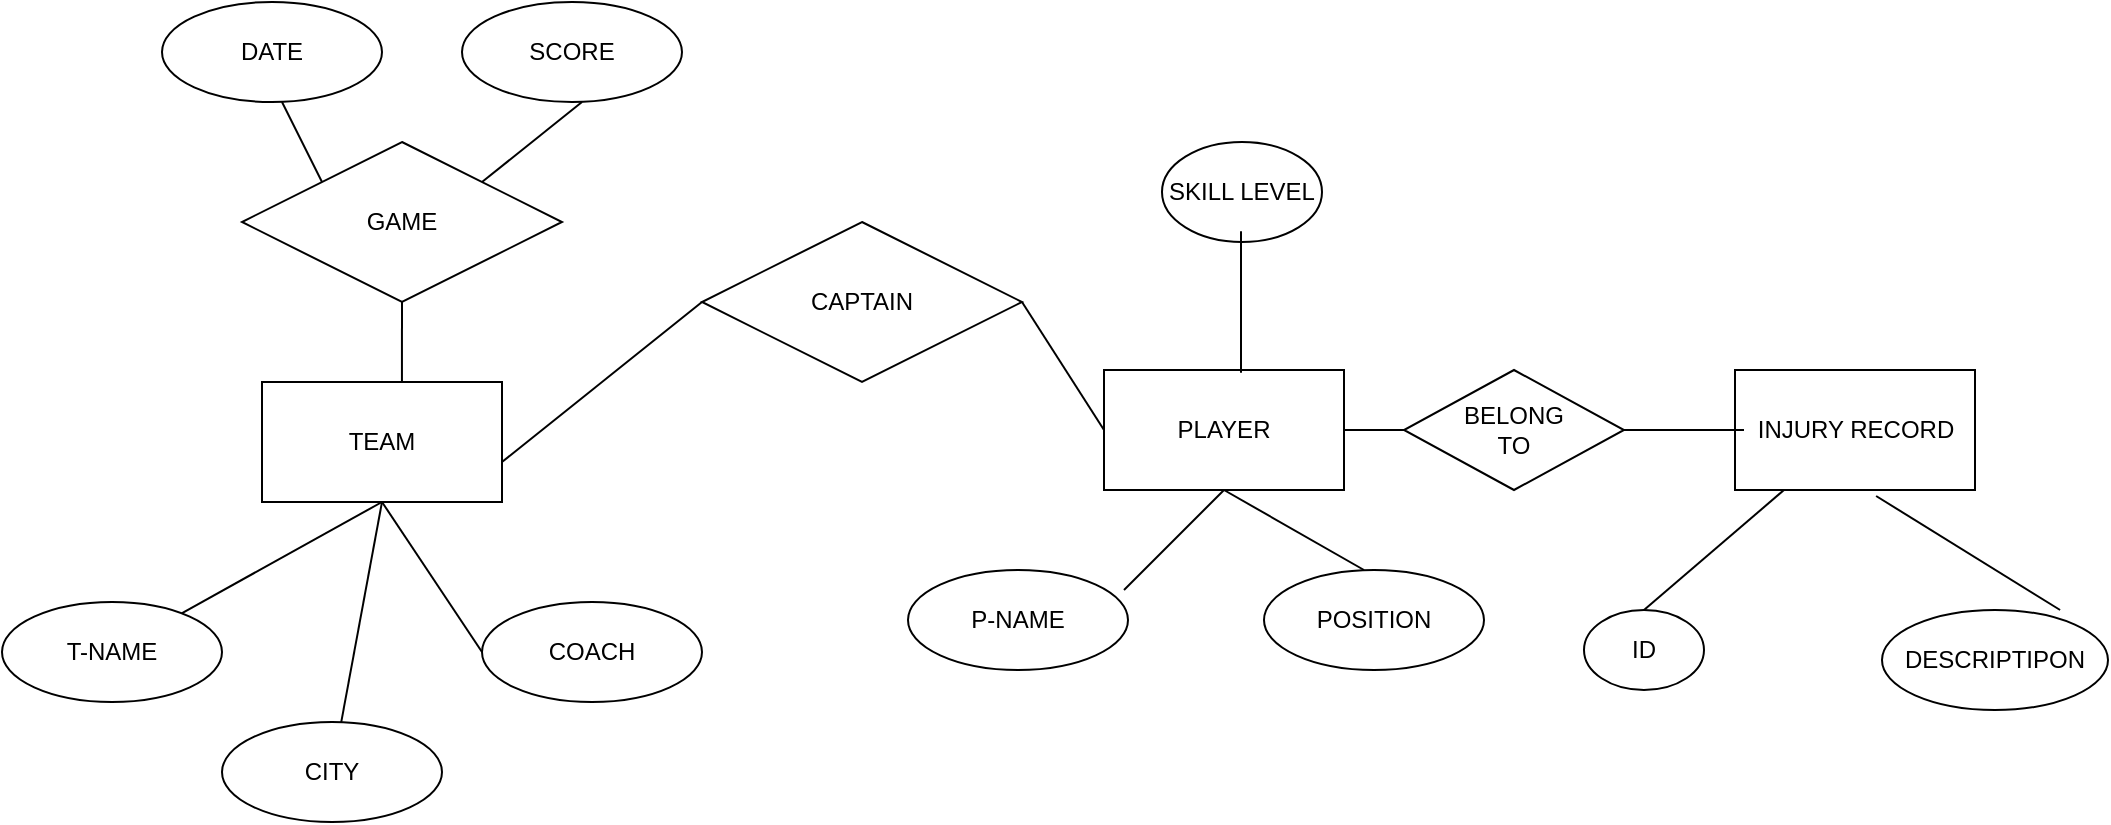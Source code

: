 <mxfile version="23.1.4" type="google">
  <diagram name="Page-1" id="zldDoCoPoXQY3jf72VAM">
    <mxGraphModel dx="1949" dy="762" grid="1" gridSize="10" guides="1" tooltips="1" connect="1" arrows="1" fold="1" page="1" pageScale="1" pageWidth="827" pageHeight="1169" math="0" shadow="0">
      <root>
        <mxCell id="0" />
        <mxCell id="1" parent="0" />
        <mxCell id="LO58giyWBsB74Z7oyxOB-1" value="DATE" style="ellipse;whiteSpace=wrap;html=1;" vertex="1" parent="1">
          <mxGeometry x="10" y="70" width="110" height="50" as="geometry" />
        </mxCell>
        <mxCell id="LO58giyWBsB74Z7oyxOB-3" value="GAME" style="rhombus;whiteSpace=wrap;html=1;" vertex="1" parent="1">
          <mxGeometry x="50" y="140" width="160" height="80" as="geometry" />
        </mxCell>
        <mxCell id="LO58giyWBsB74Z7oyxOB-4" value="TEAM" style="rounded=0;whiteSpace=wrap;html=1;" vertex="1" parent="1">
          <mxGeometry x="60" y="260" width="120" height="60" as="geometry" />
        </mxCell>
        <mxCell id="LO58giyWBsB74Z7oyxOB-5" value="CAPTAIN" style="rhombus;whiteSpace=wrap;html=1;" vertex="1" parent="1">
          <mxGeometry x="280" y="180" width="160" height="80" as="geometry" />
        </mxCell>
        <mxCell id="LO58giyWBsB74Z7oyxOB-6" value="BELONG&lt;br&gt;TO" style="rhombus;whiteSpace=wrap;html=1;" vertex="1" parent="1">
          <mxGeometry x="631" y="254" width="110" height="60" as="geometry" />
        </mxCell>
        <mxCell id="LO58giyWBsB74Z7oyxOB-7" value="SCORE" style="ellipse;whiteSpace=wrap;html=1;" vertex="1" parent="1">
          <mxGeometry x="160" y="70" width="110" height="50" as="geometry" />
        </mxCell>
        <mxCell id="LO58giyWBsB74Z7oyxOB-9" value="T-NAME" style="ellipse;whiteSpace=wrap;html=1;" vertex="1" parent="1">
          <mxGeometry x="-70" y="370" width="110" height="50" as="geometry" />
        </mxCell>
        <mxCell id="LO58giyWBsB74Z7oyxOB-10" value="CITY" style="ellipse;whiteSpace=wrap;html=1;" vertex="1" parent="1">
          <mxGeometry x="40" y="430" width="110" height="50" as="geometry" />
        </mxCell>
        <mxCell id="LO58giyWBsB74Z7oyxOB-11" value="COACH" style="ellipse;whiteSpace=wrap;html=1;" vertex="1" parent="1">
          <mxGeometry x="170" y="370" width="110" height="50" as="geometry" />
        </mxCell>
        <mxCell id="LO58giyWBsB74Z7oyxOB-12" value="PLAYER" style="rounded=0;whiteSpace=wrap;html=1;" vertex="1" parent="1">
          <mxGeometry x="481" y="254" width="120" height="60" as="geometry" />
        </mxCell>
        <mxCell id="LO58giyWBsB74Z7oyxOB-13" value="P-NAME" style="ellipse;whiteSpace=wrap;html=1;" vertex="1" parent="1">
          <mxGeometry x="383" y="354" width="110" height="50" as="geometry" />
        </mxCell>
        <mxCell id="LO58giyWBsB74Z7oyxOB-14" value="POSITION" style="ellipse;whiteSpace=wrap;html=1;" vertex="1" parent="1">
          <mxGeometry x="561" y="354" width="110" height="50" as="geometry" />
        </mxCell>
        <mxCell id="LO58giyWBsB74Z7oyxOB-15" value="INJURY RECORD" style="rounded=0;whiteSpace=wrap;html=1;" vertex="1" parent="1">
          <mxGeometry x="796.5" y="254" width="120" height="60" as="geometry" />
        </mxCell>
        <mxCell id="LO58giyWBsB74Z7oyxOB-16" value="ID" style="ellipse;whiteSpace=wrap;html=1;" vertex="1" parent="1">
          <mxGeometry x="721" y="374" width="60" height="40" as="geometry" />
        </mxCell>
        <mxCell id="LO58giyWBsB74Z7oyxOB-17" value="DESCRIPTIPON" style="ellipse;whiteSpace=wrap;html=1;" vertex="1" parent="1">
          <mxGeometry x="870" y="374" width="113" height="50" as="geometry" />
        </mxCell>
        <mxCell id="LO58giyWBsB74Z7oyxOB-18" value="SKILL LEVEL" style="ellipse;whiteSpace=wrap;html=1;" vertex="1" parent="1">
          <mxGeometry x="510" y="140" width="80" height="50" as="geometry" />
        </mxCell>
        <mxCell id="LO58giyWBsB74Z7oyxOB-27" value="" style="endArrow=none;html=1;rounded=0;exitX=0;exitY=0;exitDx=0;exitDy=0;" edge="1" parent="1" source="LO58giyWBsB74Z7oyxOB-3">
          <mxGeometry width="50" height="50" relative="1" as="geometry">
            <mxPoint x="20" y="170" as="sourcePoint" />
            <mxPoint x="70" y="120" as="targetPoint" />
          </mxGeometry>
        </mxCell>
        <mxCell id="LO58giyWBsB74Z7oyxOB-28" value="" style="endArrow=none;html=1;rounded=0;exitX=1;exitY=0;exitDx=0;exitDy=0;" edge="1" parent="1" source="LO58giyWBsB74Z7oyxOB-3">
          <mxGeometry width="50" height="50" relative="1" as="geometry">
            <mxPoint x="170" y="170" as="sourcePoint" />
            <mxPoint x="220" y="120" as="targetPoint" />
          </mxGeometry>
        </mxCell>
        <mxCell id="LO58giyWBsB74Z7oyxOB-30" value="" style="endArrow=none;html=1;rounded=0;exitX=0.583;exitY=0;exitDx=0;exitDy=0;exitPerimeter=0;" edge="1" parent="1" source="LO58giyWBsB74Z7oyxOB-4">
          <mxGeometry width="50" height="50" relative="1" as="geometry">
            <mxPoint x="80" y="270" as="sourcePoint" />
            <mxPoint x="130" y="220" as="targetPoint" />
          </mxGeometry>
        </mxCell>
        <mxCell id="LO58giyWBsB74Z7oyxOB-31" value="" style="endArrow=none;html=1;rounded=0;entryX=0;entryY=0.5;entryDx=0;entryDy=0;" edge="1" parent="1" target="LO58giyWBsB74Z7oyxOB-5">
          <mxGeometry width="50" height="50" relative="1" as="geometry">
            <mxPoint x="180" y="300" as="sourcePoint" />
            <mxPoint x="230" y="250" as="targetPoint" />
          </mxGeometry>
        </mxCell>
        <mxCell id="LO58giyWBsB74Z7oyxOB-32" value="" style="endArrow=none;html=1;rounded=0;" edge="1" parent="1" source="LO58giyWBsB74Z7oyxOB-9">
          <mxGeometry width="50" height="50" relative="1" as="geometry">
            <mxPoint x="70" y="370" as="sourcePoint" />
            <mxPoint x="120" y="320" as="targetPoint" />
          </mxGeometry>
        </mxCell>
        <mxCell id="LO58giyWBsB74Z7oyxOB-33" value="" style="endArrow=none;html=1;rounded=0;" edge="1" parent="1" source="LO58giyWBsB74Z7oyxOB-10">
          <mxGeometry width="50" height="50" relative="1" as="geometry">
            <mxPoint x="70" y="370" as="sourcePoint" />
            <mxPoint x="120" y="320" as="targetPoint" />
          </mxGeometry>
        </mxCell>
        <mxCell id="LO58giyWBsB74Z7oyxOB-34" value="" style="endArrow=none;html=1;rounded=0;exitX=0;exitY=0.5;exitDx=0;exitDy=0;" edge="1" parent="1" source="LO58giyWBsB74Z7oyxOB-11">
          <mxGeometry width="50" height="50" relative="1" as="geometry">
            <mxPoint x="160" y="390" as="sourcePoint" />
            <mxPoint x="120" y="320" as="targetPoint" />
          </mxGeometry>
        </mxCell>
        <mxCell id="LO58giyWBsB74Z7oyxOB-36" value="" style="endArrow=none;html=1;rounded=0;" edge="1" parent="1">
          <mxGeometry width="50" height="50" relative="1" as="geometry">
            <mxPoint x="549.5" y="184.64" as="sourcePoint" />
            <mxPoint x="549.5" y="255.351" as="targetPoint" />
          </mxGeometry>
        </mxCell>
        <mxCell id="LO58giyWBsB74Z7oyxOB-37" value="" style="endArrow=none;html=1;rounded=0;" edge="1" parent="1">
          <mxGeometry width="50" height="50" relative="1" as="geometry">
            <mxPoint x="491" y="364" as="sourcePoint" />
            <mxPoint x="541" y="314" as="targetPoint" />
          </mxGeometry>
        </mxCell>
        <mxCell id="LO58giyWBsB74Z7oyxOB-38" value="" style="endArrow=none;html=1;rounded=0;entryX=0.5;entryY=1;entryDx=0;entryDy=0;" edge="1" parent="1" target="LO58giyWBsB74Z7oyxOB-12">
          <mxGeometry width="50" height="50" relative="1" as="geometry">
            <mxPoint x="611" y="354" as="sourcePoint" />
            <mxPoint x="661" y="304" as="targetPoint" />
          </mxGeometry>
        </mxCell>
        <mxCell id="LO58giyWBsB74Z7oyxOB-40" value="" style="endArrow=none;html=1;rounded=0;entryX=0;entryY=0.5;entryDx=0;entryDy=0;exitX=1;exitY=0.5;exitDx=0;exitDy=0;" edge="1" parent="1" source="LO58giyWBsB74Z7oyxOB-12" target="LO58giyWBsB74Z7oyxOB-6">
          <mxGeometry width="50" height="50" relative="1" as="geometry">
            <mxPoint x="601" y="304" as="sourcePoint" />
            <mxPoint x="651" y="254" as="targetPoint" />
          </mxGeometry>
        </mxCell>
        <mxCell id="LO58giyWBsB74Z7oyxOB-41" value="" style="endArrow=none;html=1;rounded=0;exitX=1;exitY=0.5;exitDx=0;exitDy=0;" edge="1" parent="1" source="LO58giyWBsB74Z7oyxOB-6">
          <mxGeometry width="50" height="50" relative="1" as="geometry">
            <mxPoint x="731" y="314" as="sourcePoint" />
            <mxPoint x="801" y="284" as="targetPoint" />
          </mxGeometry>
        </mxCell>
        <mxCell id="LO58giyWBsB74Z7oyxOB-43" value="" style="endArrow=none;html=1;rounded=0;exitX=0.5;exitY=0;exitDx=0;exitDy=0;" edge="1" parent="1" source="LO58giyWBsB74Z7oyxOB-16">
          <mxGeometry width="50" height="50" relative="1" as="geometry">
            <mxPoint x="771" y="364" as="sourcePoint" />
            <mxPoint x="821" y="314" as="targetPoint" />
          </mxGeometry>
        </mxCell>
        <mxCell id="LO58giyWBsB74Z7oyxOB-44" value="" style="endArrow=none;html=1;rounded=0;exitX=0.788;exitY=0;exitDx=0;exitDy=0;exitPerimeter=0;entryX=0.588;entryY=1.05;entryDx=0;entryDy=0;entryPerimeter=0;" edge="1" parent="1" source="LO58giyWBsB74Z7oyxOB-17" target="LO58giyWBsB74Z7oyxOB-15">
          <mxGeometry width="50" height="50" relative="1" as="geometry">
            <mxPoint x="853" y="374" as="sourcePoint" />
            <mxPoint x="903" y="324" as="targetPoint" />
          </mxGeometry>
        </mxCell>
        <mxCell id="LO58giyWBsB74Z7oyxOB-45" value="" style="endArrow=none;html=1;rounded=0;entryX=1;entryY=0.5;entryDx=0;entryDy=0;exitX=0;exitY=0.5;exitDx=0;exitDy=0;" edge="1" parent="1" source="LO58giyWBsB74Z7oyxOB-12" target="LO58giyWBsB74Z7oyxOB-5">
          <mxGeometry width="50" height="50" relative="1" as="geometry">
            <mxPoint x="430" y="280" as="sourcePoint" />
            <mxPoint x="480" y="230" as="targetPoint" />
          </mxGeometry>
        </mxCell>
      </root>
    </mxGraphModel>
  </diagram>
</mxfile>
